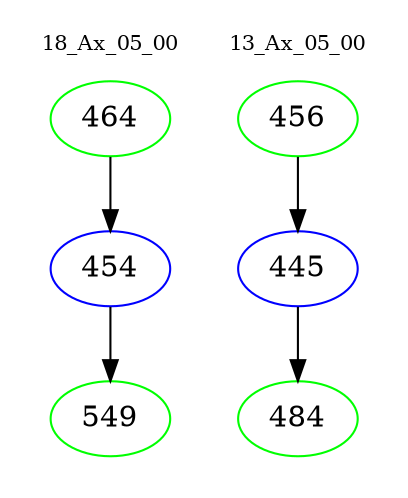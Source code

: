 digraph{
subgraph cluster_0 {
color = white
label = "18_Ax_05_00";
fontsize=10;
T0_464 [label="464", color="green"]
T0_464 -> T0_454 [color="black"]
T0_454 [label="454", color="blue"]
T0_454 -> T0_549 [color="black"]
T0_549 [label="549", color="green"]
}
subgraph cluster_1 {
color = white
label = "13_Ax_05_00";
fontsize=10;
T1_456 [label="456", color="green"]
T1_456 -> T1_445 [color="black"]
T1_445 [label="445", color="blue"]
T1_445 -> T1_484 [color="black"]
T1_484 [label="484", color="green"]
}
}
